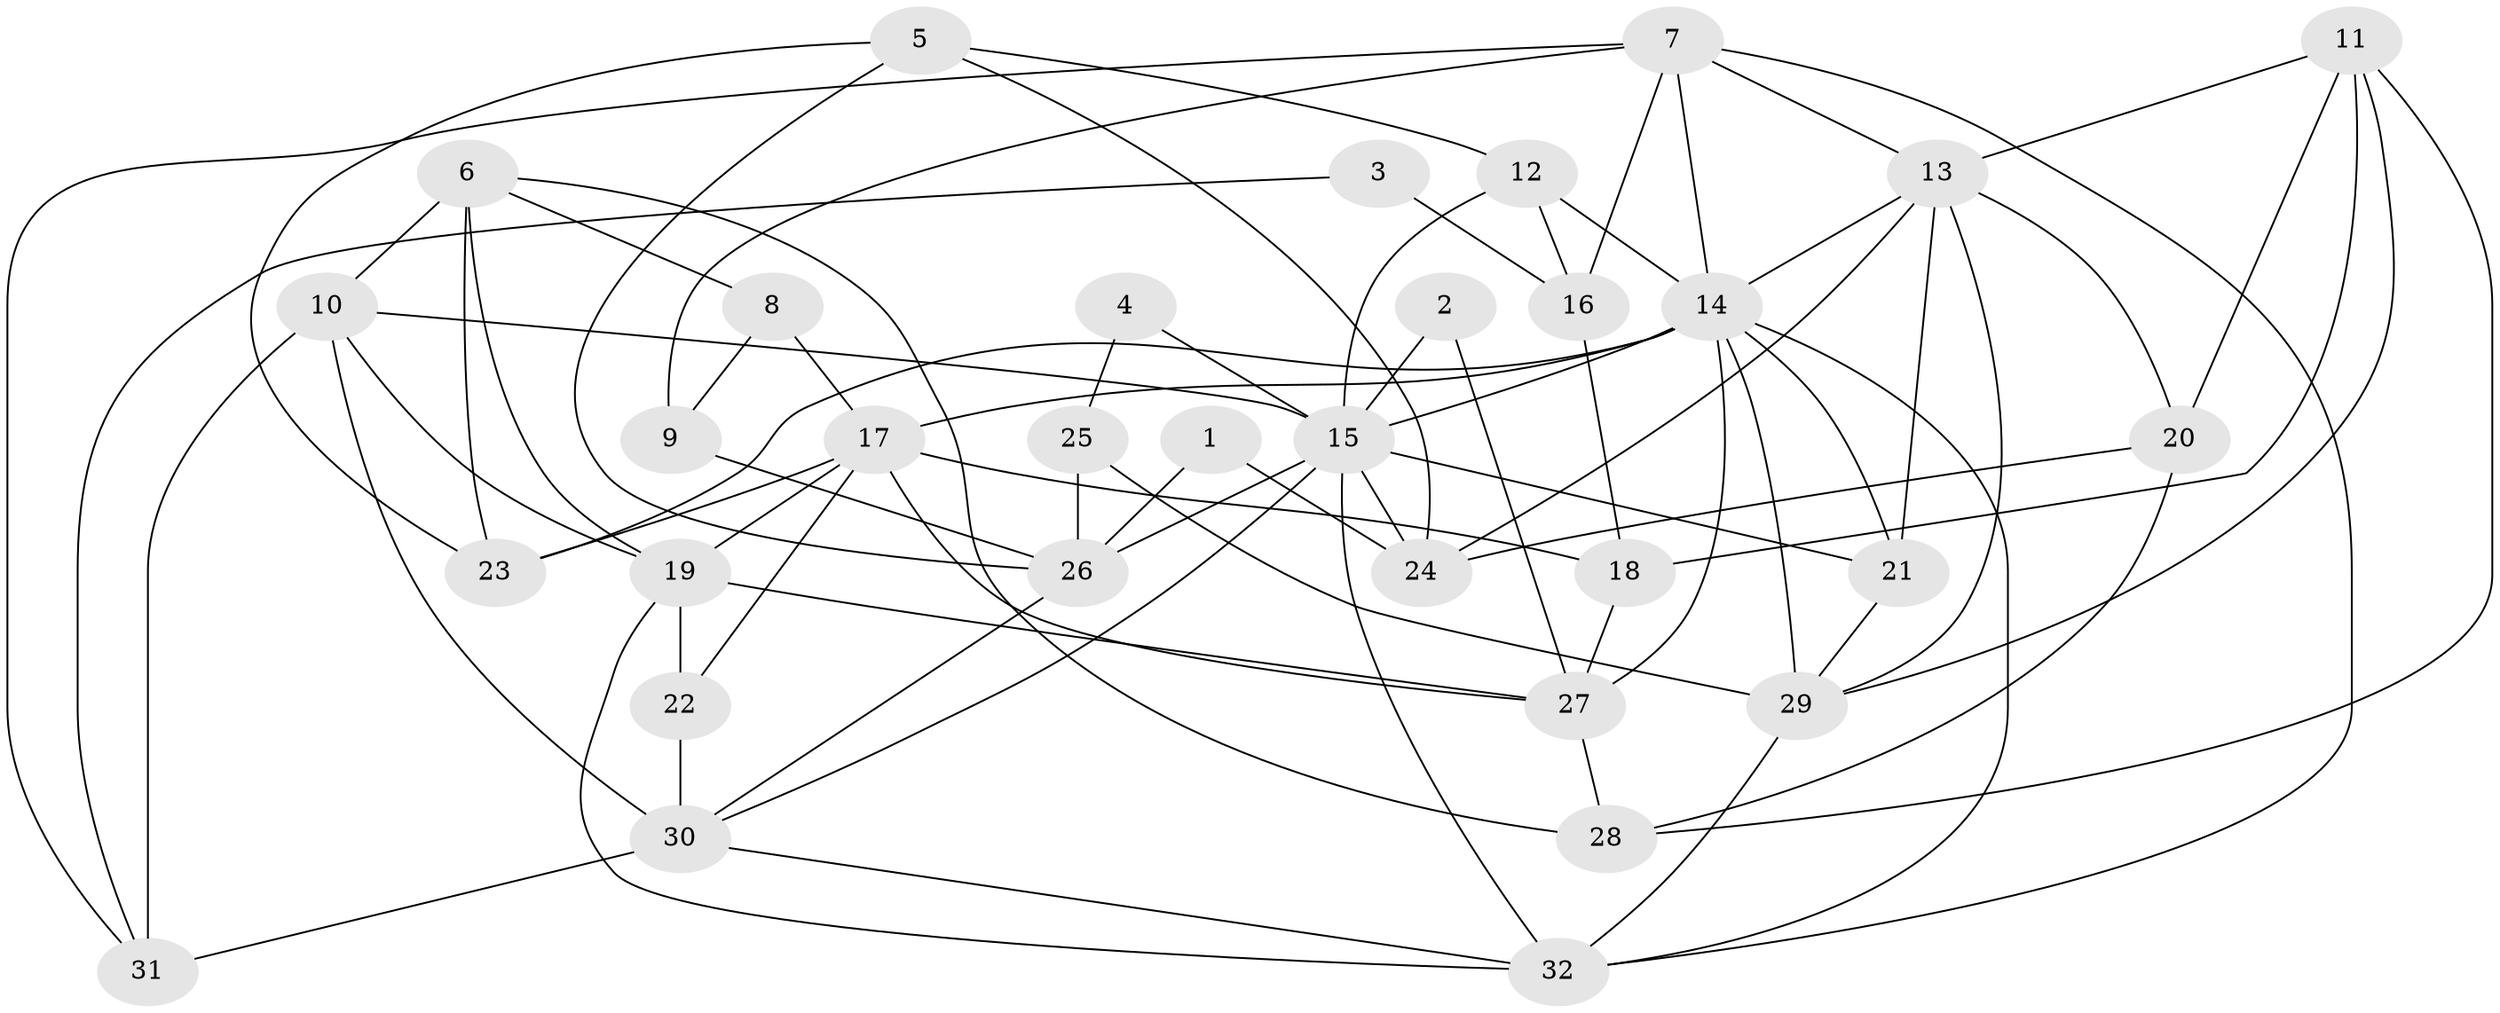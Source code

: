 // original degree distribution, {3: 0.2830188679245283, 2: 0.09433962264150944, 4: 0.32075471698113206, 5: 0.22641509433962265, 6: 0.03773584905660377, 8: 0.018867924528301886, 9: 0.018867924528301886}
// Generated by graph-tools (version 1.1) at 2025/37/03/04/25 23:37:15]
// undirected, 32 vertices, 76 edges
graph export_dot {
  node [color=gray90,style=filled];
  1;
  2;
  3;
  4;
  5;
  6;
  7;
  8;
  9;
  10;
  11;
  12;
  13;
  14;
  15;
  16;
  17;
  18;
  19;
  20;
  21;
  22;
  23;
  24;
  25;
  26;
  27;
  28;
  29;
  30;
  31;
  32;
  1 -- 24 [weight=1.0];
  1 -- 26 [weight=1.0];
  2 -- 15 [weight=2.0];
  2 -- 27 [weight=1.0];
  3 -- 16 [weight=1.0];
  3 -- 31 [weight=1.0];
  4 -- 15 [weight=1.0];
  4 -- 25 [weight=1.0];
  5 -- 12 [weight=1.0];
  5 -- 23 [weight=1.0];
  5 -- 24 [weight=1.0];
  5 -- 26 [weight=1.0];
  6 -- 8 [weight=1.0];
  6 -- 10 [weight=1.0];
  6 -- 19 [weight=1.0];
  6 -- 23 [weight=1.0];
  6 -- 28 [weight=1.0];
  7 -- 9 [weight=1.0];
  7 -- 13 [weight=1.0];
  7 -- 14 [weight=1.0];
  7 -- 16 [weight=1.0];
  7 -- 31 [weight=1.0];
  7 -- 32 [weight=1.0];
  8 -- 9 [weight=1.0];
  8 -- 17 [weight=1.0];
  9 -- 26 [weight=1.0];
  10 -- 15 [weight=2.0];
  10 -- 19 [weight=1.0];
  10 -- 30 [weight=1.0];
  10 -- 31 [weight=1.0];
  11 -- 13 [weight=1.0];
  11 -- 18 [weight=1.0];
  11 -- 20 [weight=1.0];
  11 -- 28 [weight=1.0];
  11 -- 29 [weight=1.0];
  12 -- 14 [weight=1.0];
  12 -- 15 [weight=1.0];
  12 -- 16 [weight=1.0];
  13 -- 14 [weight=1.0];
  13 -- 20 [weight=1.0];
  13 -- 21 [weight=1.0];
  13 -- 24 [weight=1.0];
  13 -- 29 [weight=1.0];
  14 -- 15 [weight=1.0];
  14 -- 17 [weight=1.0];
  14 -- 21 [weight=1.0];
  14 -- 23 [weight=1.0];
  14 -- 27 [weight=1.0];
  14 -- 29 [weight=1.0];
  14 -- 32 [weight=1.0];
  15 -- 21 [weight=1.0];
  15 -- 24 [weight=1.0];
  15 -- 26 [weight=1.0];
  15 -- 30 [weight=1.0];
  15 -- 32 [weight=1.0];
  16 -- 18 [weight=1.0];
  17 -- 18 [weight=1.0];
  17 -- 19 [weight=1.0];
  17 -- 22 [weight=1.0];
  17 -- 23 [weight=1.0];
  17 -- 27 [weight=1.0];
  18 -- 27 [weight=1.0];
  19 -- 22 [weight=2.0];
  19 -- 27 [weight=1.0];
  19 -- 32 [weight=1.0];
  20 -- 24 [weight=1.0];
  20 -- 28 [weight=1.0];
  21 -- 29 [weight=1.0];
  22 -- 30 [weight=1.0];
  25 -- 26 [weight=1.0];
  25 -- 29 [weight=2.0];
  26 -- 30 [weight=1.0];
  27 -- 28 [weight=1.0];
  29 -- 32 [weight=1.0];
  30 -- 31 [weight=2.0];
  30 -- 32 [weight=1.0];
}
